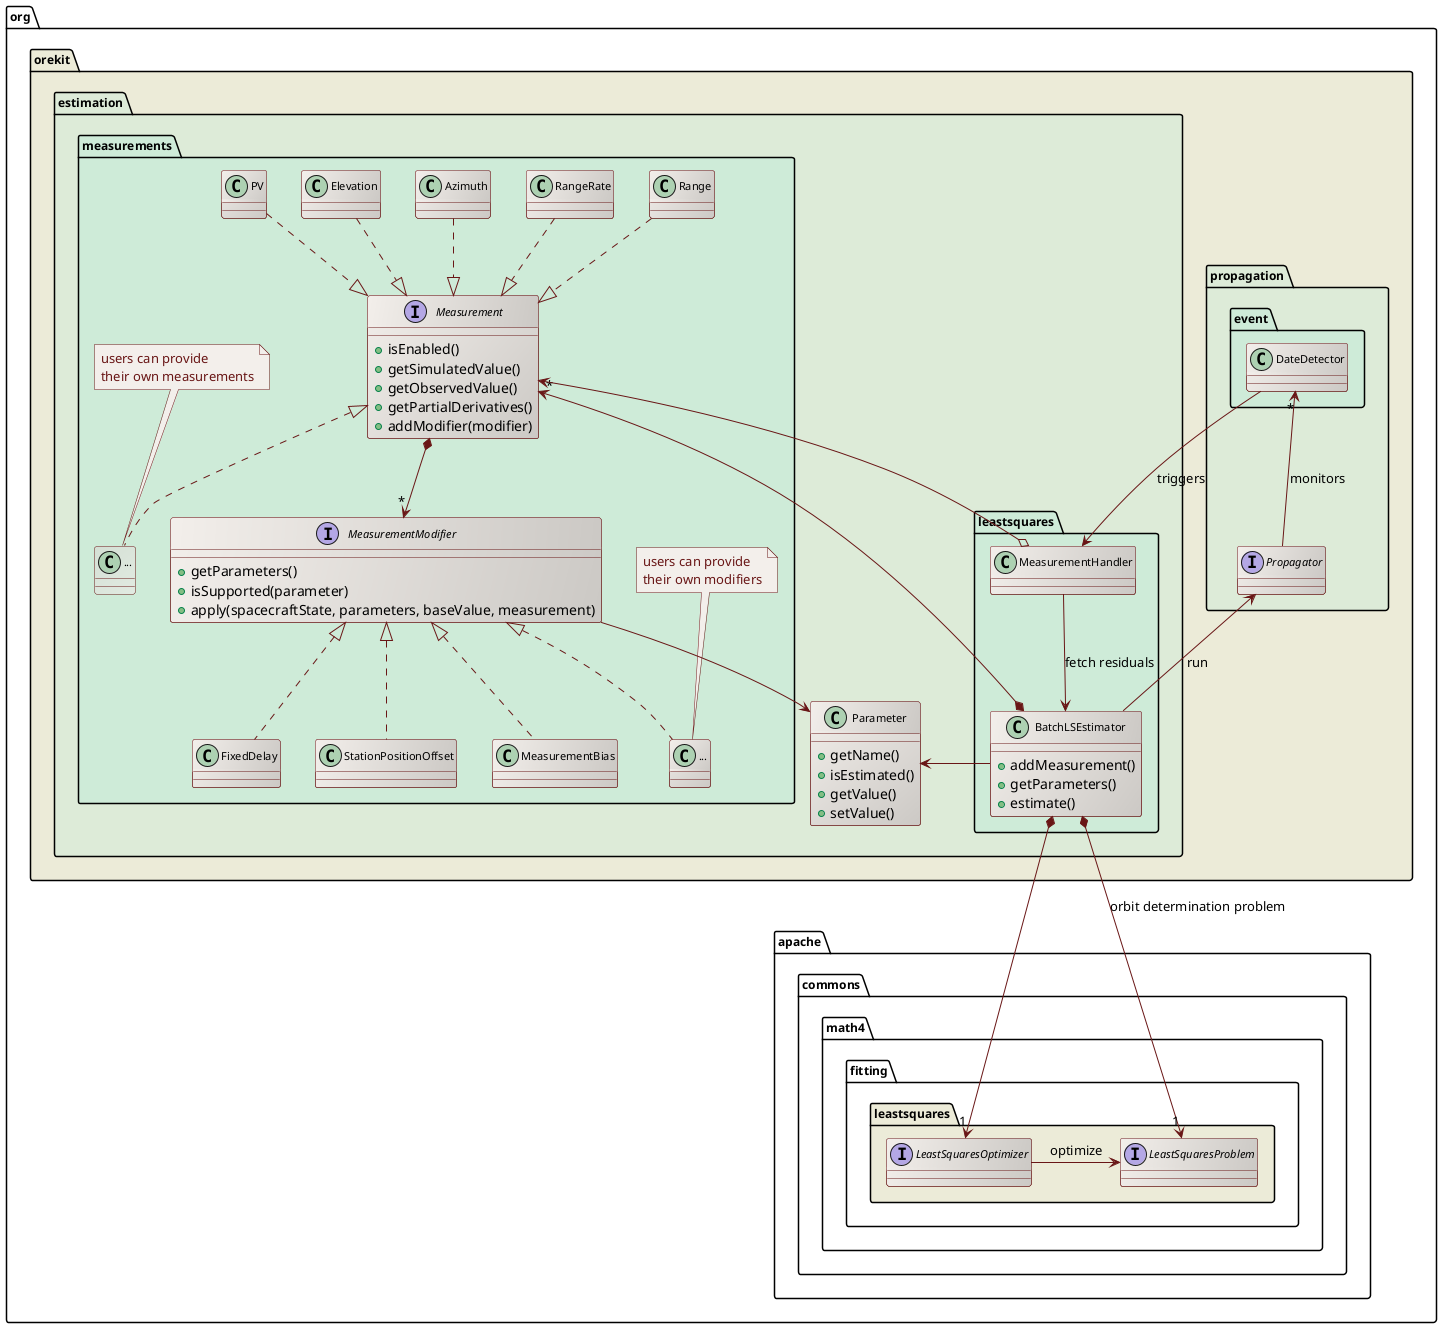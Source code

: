' Copyright 2002-2015 CS Systèmes d'Information
' Licensed to CS Systèmes d'Information (CS) under one or more
' contributor license agreements.  See the NOTICE file distributed with
' this work for additional information regarding copyright ownership.
' CS licenses this file to You under the Apache License, Version 2.0
' (the "License"); you may not use this file except in compliance with
' the License.  You may obtain a copy of the License at
'
'   http://www.apache.org/licenses/LICENSE-2.0
'
' Unless required by applicable law or agreed to in writing, software
' distributed under the License is distributed on an "AS IS" BASIS,
' WITHOUT WARRANTIES OR CONDITIONS OF ANY KIND, either express or implied.
' See the License for the specific language governing permissions and
' limitations under the License.
 
@startuml

  skinparam svek                  true
  skinparam ClassBackgroundColor  #F3EFEB/CCC9C5
  skinparam ClassArrowColor       #691616
  skinparam ClassBorderColor      #691616
  skinparam NoteBackgroundColor   #F3EFEB
  skinparam NoteBorderColor       #691616
  skinparam NoteFontColor         #691616
  skinparam ClassFontSize         11
  skinparam PackageFontSize       12

  package org.orekit #ECEBD8 {

    package propagation #DDEBD8 {
        package event #CEEBD8 {
            class DateDetector
        }
        interface Propagator
        DateDetector "*" <-- Propagator : monitors
    }

    package estimation #DDEBD8 {

        package leastsquares #CEEBD8 {

            class MeasurementHandler
            class BatchLSEstimator {
              +addMeasurement()
              +getParameters()
              +estimate()
            }

            DateDetector --> MeasurementHandler : triggers

            MeasurementHandler --> BatchLSEstimator : fetch residuals
            Propagator <-- BatchLSEstimator : run

        }

        package measurements #CEEBD8 {

            interface Measurement {
              +isEnabled()
              +getSimulatedValue()
              +getObservedValue()
              +getPartialDerivatives()
              +addModifier(modifier)
            }

            interface MeasurementModifier {
              +getParameters()
              +isSupported(parameter)
              +apply(spacecraftState, parameters, baseValue, measurement)
            }

            class "..." as OtherModifier #D5E0D5/E2EBE2
            note top
              users can provide
              their own modifiers
            end note
            class MeasurementBias
            class FixedDelay
            class StationPositionOffset
            class OtherModifier

            Measurement *--> "*" MeasurementModifier
            class "..." as OtherMeasurement #D5E0D5/E2EBE2
            note top
              users can provide
              their own measurements
            end note
            Measurement <|.. OtherMeasurement
            Range      ..|> Measurement
            RangeRate  ..|> Measurement
            Azimuth    ..|> Measurement
            Elevation  ..|> Measurement
            PV         ..|> Measurement
            MeasurementModifier <|.. MeasurementBias
            MeasurementModifier <|.. FixedDelay
            MeasurementModifier <|.. StationPositionOffset
            MeasurementModifier <|.. OtherModifier

            BatchLSEstimator *--> "*" Measurement
            Measurement <--o MeasurementHandler

        }


        class Parameter {
            +getName()
            +isEstimated()
            +getValue()
            +setValue()
        }
        MeasurementModifier --> Parameter
        Parameter <-- BatchLSEstimator

    }

  }

  package org.apache.commons.math4.fitting.leastsquares #ECEBD8 {

          interface LeastSquaresProblem
          interface LeastSquaresOptimizer
          LeastSquaresOptimizer -right-> LeastSquaresProblem  : optimize
          BatchLSEstimator *--> "1" LeastSquaresProblem : orbit determination problem
          BatchLSEstimator *--> "1" LeastSquaresOptimizer

  }

@enduml
